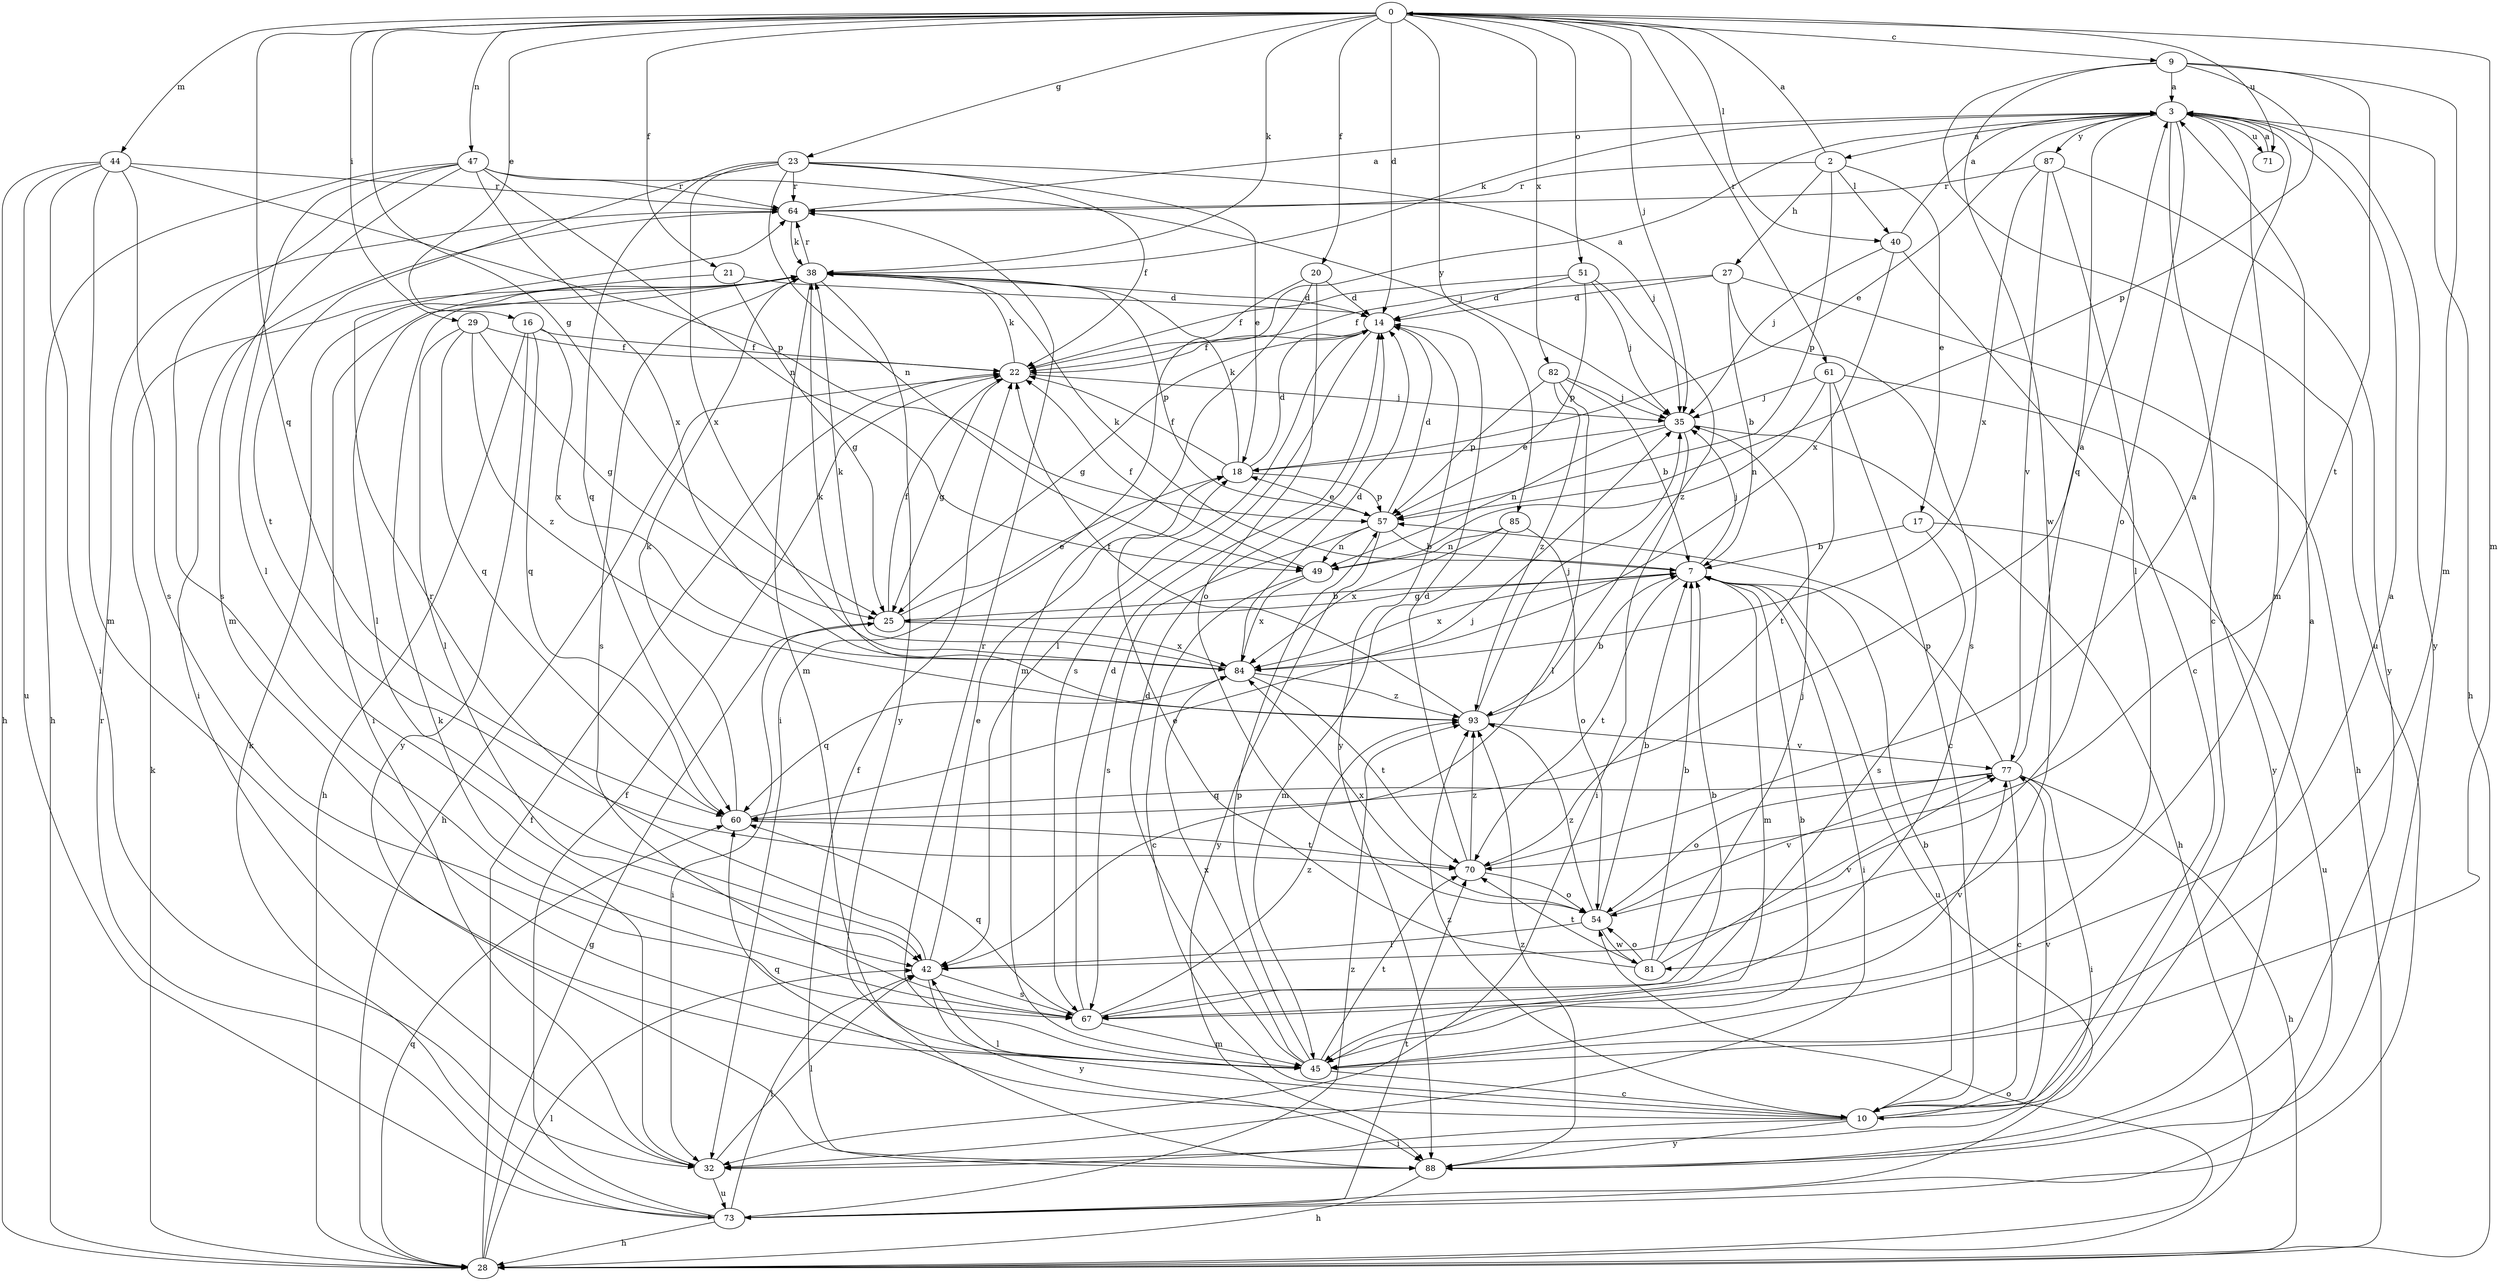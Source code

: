 strict digraph  {
0;
2;
3;
7;
9;
10;
14;
16;
17;
18;
20;
21;
22;
23;
25;
27;
28;
29;
32;
35;
38;
40;
42;
44;
45;
47;
49;
51;
54;
57;
60;
61;
64;
67;
70;
71;
73;
77;
81;
82;
84;
85;
87;
88;
93;
0 -> 9  [label=c];
0 -> 14  [label=d];
0 -> 16  [label=e];
0 -> 20  [label=f];
0 -> 21  [label=f];
0 -> 23  [label=g];
0 -> 25  [label=g];
0 -> 29  [label=i];
0 -> 35  [label=j];
0 -> 38  [label=k];
0 -> 40  [label=l];
0 -> 44  [label=m];
0 -> 45  [label=m];
0 -> 47  [label=n];
0 -> 51  [label=o];
0 -> 60  [label=q];
0 -> 61  [label=r];
0 -> 71  [label=u];
0 -> 82  [label=x];
0 -> 85  [label=y];
2 -> 0  [label=a];
2 -> 17  [label=e];
2 -> 27  [label=h];
2 -> 40  [label=l];
2 -> 57  [label=p];
2 -> 64  [label=r];
3 -> 2  [label=a];
3 -> 10  [label=c];
3 -> 18  [label=e];
3 -> 28  [label=h];
3 -> 38  [label=k];
3 -> 45  [label=m];
3 -> 54  [label=o];
3 -> 60  [label=q];
3 -> 71  [label=u];
3 -> 87  [label=y];
3 -> 88  [label=y];
7 -> 25  [label=g];
7 -> 32  [label=i];
7 -> 35  [label=j];
7 -> 38  [label=k];
7 -> 45  [label=m];
7 -> 70  [label=t];
7 -> 73  [label=u];
7 -> 84  [label=x];
9 -> 3  [label=a];
9 -> 45  [label=m];
9 -> 57  [label=p];
9 -> 70  [label=t];
9 -> 73  [label=u];
9 -> 81  [label=w];
10 -> 3  [label=a];
10 -> 7  [label=b];
10 -> 32  [label=i];
10 -> 42  [label=l];
10 -> 60  [label=q];
10 -> 77  [label=v];
10 -> 88  [label=y];
10 -> 93  [label=z];
14 -> 22  [label=f];
14 -> 25  [label=g];
14 -> 42  [label=l];
14 -> 67  [label=s];
14 -> 88  [label=y];
16 -> 22  [label=f];
16 -> 28  [label=h];
16 -> 60  [label=q];
16 -> 84  [label=x];
16 -> 88  [label=y];
17 -> 7  [label=b];
17 -> 67  [label=s];
17 -> 73  [label=u];
18 -> 14  [label=d];
18 -> 22  [label=f];
18 -> 38  [label=k];
18 -> 57  [label=p];
20 -> 14  [label=d];
20 -> 32  [label=i];
20 -> 45  [label=m];
20 -> 54  [label=o];
21 -> 14  [label=d];
21 -> 25  [label=g];
21 -> 42  [label=l];
22 -> 3  [label=a];
22 -> 25  [label=g];
22 -> 28  [label=h];
22 -> 35  [label=j];
22 -> 38  [label=k];
23 -> 18  [label=e];
23 -> 22  [label=f];
23 -> 35  [label=j];
23 -> 49  [label=n];
23 -> 60  [label=q];
23 -> 64  [label=r];
23 -> 70  [label=t];
23 -> 84  [label=x];
25 -> 7  [label=b];
25 -> 18  [label=e];
25 -> 22  [label=f];
25 -> 32  [label=i];
25 -> 84  [label=x];
27 -> 7  [label=b];
27 -> 14  [label=d];
27 -> 22  [label=f];
27 -> 28  [label=h];
27 -> 67  [label=s];
28 -> 22  [label=f];
28 -> 25  [label=g];
28 -> 38  [label=k];
28 -> 42  [label=l];
28 -> 54  [label=o];
28 -> 60  [label=q];
29 -> 22  [label=f];
29 -> 25  [label=g];
29 -> 42  [label=l];
29 -> 60  [label=q];
29 -> 93  [label=z];
32 -> 38  [label=k];
32 -> 42  [label=l];
32 -> 73  [label=u];
35 -> 18  [label=e];
35 -> 28  [label=h];
35 -> 32  [label=i];
35 -> 49  [label=n];
38 -> 14  [label=d];
38 -> 32  [label=i];
38 -> 45  [label=m];
38 -> 57  [label=p];
38 -> 64  [label=r];
38 -> 67  [label=s];
38 -> 88  [label=y];
40 -> 3  [label=a];
40 -> 10  [label=c];
40 -> 35  [label=j];
40 -> 84  [label=x];
42 -> 18  [label=e];
42 -> 64  [label=r];
42 -> 67  [label=s];
42 -> 88  [label=y];
44 -> 28  [label=h];
44 -> 32  [label=i];
44 -> 45  [label=m];
44 -> 57  [label=p];
44 -> 64  [label=r];
44 -> 67  [label=s];
44 -> 73  [label=u];
45 -> 3  [label=a];
45 -> 7  [label=b];
45 -> 10  [label=c];
45 -> 14  [label=d];
45 -> 57  [label=p];
45 -> 64  [label=r];
45 -> 70  [label=t];
45 -> 84  [label=x];
47 -> 28  [label=h];
47 -> 35  [label=j];
47 -> 42  [label=l];
47 -> 45  [label=m];
47 -> 49  [label=n];
47 -> 64  [label=r];
47 -> 67  [label=s];
47 -> 84  [label=x];
49 -> 10  [label=c];
49 -> 22  [label=f];
49 -> 84  [label=x];
51 -> 14  [label=d];
51 -> 22  [label=f];
51 -> 35  [label=j];
51 -> 57  [label=p];
51 -> 93  [label=z];
54 -> 7  [label=b];
54 -> 42  [label=l];
54 -> 77  [label=v];
54 -> 81  [label=w];
54 -> 84  [label=x];
54 -> 93  [label=z];
57 -> 7  [label=b];
57 -> 14  [label=d];
57 -> 18  [label=e];
57 -> 49  [label=n];
57 -> 67  [label=s];
57 -> 88  [label=y];
60 -> 35  [label=j];
60 -> 38  [label=k];
60 -> 70  [label=t];
61 -> 10  [label=c];
61 -> 35  [label=j];
61 -> 49  [label=n];
61 -> 70  [label=t];
61 -> 88  [label=y];
64 -> 3  [label=a];
64 -> 32  [label=i];
64 -> 38  [label=k];
67 -> 7  [label=b];
67 -> 14  [label=d];
67 -> 45  [label=m];
67 -> 60  [label=q];
67 -> 77  [label=v];
67 -> 93  [label=z];
70 -> 3  [label=a];
70 -> 14  [label=d];
70 -> 54  [label=o];
70 -> 93  [label=z];
71 -> 3  [label=a];
73 -> 22  [label=f];
73 -> 28  [label=h];
73 -> 38  [label=k];
73 -> 42  [label=l];
73 -> 64  [label=r];
73 -> 70  [label=t];
73 -> 93  [label=z];
77 -> 3  [label=a];
77 -> 10  [label=c];
77 -> 28  [label=h];
77 -> 32  [label=i];
77 -> 54  [label=o];
77 -> 57  [label=p];
77 -> 60  [label=q];
81 -> 7  [label=b];
81 -> 18  [label=e];
81 -> 35  [label=j];
81 -> 54  [label=o];
81 -> 70  [label=t];
81 -> 77  [label=v];
82 -> 7  [label=b];
82 -> 35  [label=j];
82 -> 42  [label=l];
82 -> 57  [label=p];
82 -> 93  [label=z];
84 -> 14  [label=d];
84 -> 38  [label=k];
84 -> 60  [label=q];
84 -> 70  [label=t];
84 -> 93  [label=z];
85 -> 45  [label=m];
85 -> 49  [label=n];
85 -> 54  [label=o];
85 -> 84  [label=x];
87 -> 42  [label=l];
87 -> 64  [label=r];
87 -> 77  [label=v];
87 -> 84  [label=x];
87 -> 88  [label=y];
88 -> 22  [label=f];
88 -> 28  [label=h];
88 -> 93  [label=z];
93 -> 7  [label=b];
93 -> 22  [label=f];
93 -> 35  [label=j];
93 -> 38  [label=k];
93 -> 77  [label=v];
}

